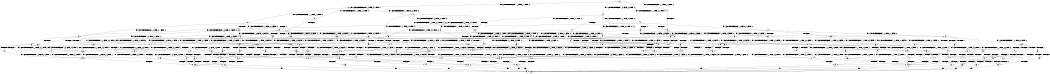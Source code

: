 digraph BCG {
size = "7, 10.5";
center = TRUE;
node [shape = circle];
0 [peripheries = 2];
0 -> 1 [label = "EX !0 !ATOMIC_EXCH_BRANCH (1, +1, TRUE, +0, 2, TRUE) !:0:"];
0 -> 2 [label = "EX !1 !ATOMIC_EXCH_BRANCH (1, +0, FALSE, +0, 3, TRUE) !:0:"];
0 -> 3 [label = "EX !2 !ATOMIC_EXCH_BRANCH (1, +0, TRUE, +0, 1, TRUE) !:0:"];
0 -> 4 [label = "EX !0 !ATOMIC_EXCH_BRANCH (1, +1, TRUE, +0, 2, TRUE) !:0:"];
1 -> 5 [label = "TERMINATE !0"];
2 -> 6 [label = "EX !0 !ATOMIC_EXCH_BRANCH (1, +1, TRUE, +0, 2, TRUE) !:0:"];
2 -> 7 [label = "TERMINATE !1"];
2 -> 8 [label = "EX !2 !ATOMIC_EXCH_BRANCH (1, +0, TRUE, +0, 1, TRUE) !:0:"];
2 -> 9 [label = "EX !0 !ATOMIC_EXCH_BRANCH (1, +1, TRUE, +0, 2, TRUE) !:0:"];
3 -> 10 [label = "EX !0 !ATOMIC_EXCH_BRANCH (1, +1, TRUE, +0, 2, TRUE) !:0:"];
3 -> 11 [label = "EX !1 !ATOMIC_EXCH_BRANCH (1, +0, FALSE, +0, 3, TRUE) !:0:"];
3 -> 12 [label = "EX !0 !ATOMIC_EXCH_BRANCH (1, +1, TRUE, +0, 2, TRUE) !:0:"];
3 -> 3 [label = "EX !2 !ATOMIC_EXCH_BRANCH (1, +0, TRUE, +0, 1, TRUE) !:0:"];
4 -> 5 [label = "TERMINATE !0"];
4 -> 13 [label = "TERMINATE !0"];
4 -> 14 [label = "EX !1 !ATOMIC_EXCH_BRANCH (1, +0, FALSE, +0, 3, FALSE) !:0:"];
4 -> 15 [label = "EX !2 !ATOMIC_EXCH_BRANCH (1, +0, TRUE, +0, 1, FALSE) !:0:"];
5 -> 16 [label = "EX !1 !ATOMIC_EXCH_BRANCH (1, +0, FALSE, +0, 3, FALSE) !:1:"];
6 -> 17 [label = "TERMINATE !0"];
7 -> 18 [label = "EX !0 !ATOMIC_EXCH_BRANCH (1, +1, TRUE, +0, 2, TRUE) !:0:"];
7 -> 19 [label = "EX !2 !ATOMIC_EXCH_BRANCH (1, +0, TRUE, +0, 1, TRUE) !:0:"];
7 -> 20 [label = "EX !0 !ATOMIC_EXCH_BRANCH (1, +1, TRUE, +0, 2, TRUE) !:0:"];
8 -> 21 [label = "EX !0 !ATOMIC_EXCH_BRANCH (1, +1, TRUE, +0, 2, TRUE) !:0:"];
8 -> 22 [label = "TERMINATE !1"];
8 -> 23 [label = "EX !0 !ATOMIC_EXCH_BRANCH (1, +1, TRUE, +0, 2, TRUE) !:0:"];
8 -> 8 [label = "EX !2 !ATOMIC_EXCH_BRANCH (1, +0, TRUE, +0, 1, TRUE) !:0:"];
9 -> 17 [label = "TERMINATE !0"];
9 -> 24 [label = "TERMINATE !1"];
9 -> 25 [label = "TERMINATE !0"];
9 -> 26 [label = "EX !2 !ATOMIC_EXCH_BRANCH (1, +0, TRUE, +0, 1, FALSE) !:0:"];
10 -> 27 [label = "TERMINATE !0"];
11 -> 21 [label = "EX !0 !ATOMIC_EXCH_BRANCH (1, +1, TRUE, +0, 2, TRUE) !:0:"];
11 -> 22 [label = "TERMINATE !1"];
11 -> 23 [label = "EX !0 !ATOMIC_EXCH_BRANCH (1, +1, TRUE, +0, 2, TRUE) !:0:"];
11 -> 8 [label = "EX !2 !ATOMIC_EXCH_BRANCH (1, +0, TRUE, +0, 1, TRUE) !:0:"];
12 -> 27 [label = "TERMINATE !0"];
12 -> 28 [label = "TERMINATE !0"];
12 -> 29 [label = "EX !1 !ATOMIC_EXCH_BRANCH (1, +0, FALSE, +0, 3, FALSE) !:0:"];
12 -> 15 [label = "EX !2 !ATOMIC_EXCH_BRANCH (1, +0, TRUE, +0, 1, FALSE) !:0:"];
13 -> 16 [label = "EX !1 !ATOMIC_EXCH_BRANCH (1, +0, FALSE, +0, 3, FALSE) !:1:"];
13 -> 30 [label = "EX !1 !ATOMIC_EXCH_BRANCH (1, +0, FALSE, +0, 3, FALSE) !:1:"];
13 -> 31 [label = "EX !2 !ATOMIC_EXCH_BRANCH (1, +0, TRUE, +0, 1, FALSE) !:1:"];
14 -> 32 [label = "TERMINATE !0"];
14 -> 33 [label = "TERMINATE !0"];
14 -> 34 [label = "EX !2 !ATOMIC_EXCH_BRANCH (1, +0, TRUE, +0, 1, FALSE) !:0:"];
14 -> 35 [label = "EX !1 !ATOMIC_EXCH_BRANCH (1, +1, TRUE, +0, 3, FALSE) !:0:"];
15 -> 36 [label = "TERMINATE !0"];
15 -> 37 [label = "TERMINATE !2"];
15 -> 38 [label = "TERMINATE !0"];
15 -> 39 [label = "EX !1 !ATOMIC_EXCH_BRANCH (1, +0, FALSE, +0, 3, TRUE) !:0:"];
16 -> 40 [label = "EX !1 !ATOMIC_EXCH_BRANCH (1, +1, TRUE, +0, 3, FALSE) !:1:"];
17 -> 41 [label = "TERMINATE !1"];
18 -> 42 [label = "TERMINATE !0"];
19 -> 43 [label = "EX !0 !ATOMIC_EXCH_BRANCH (1, +1, TRUE, +0, 2, TRUE) !:0:"];
19 -> 44 [label = "EX !0 !ATOMIC_EXCH_BRANCH (1, +1, TRUE, +0, 2, TRUE) !:0:"];
19 -> 19 [label = "EX !2 !ATOMIC_EXCH_BRANCH (1, +0, TRUE, +0, 1, TRUE) !:0:"];
20 -> 42 [label = "TERMINATE !0"];
20 -> 45 [label = "TERMINATE !0"];
20 -> 46 [label = "EX !2 !ATOMIC_EXCH_BRANCH (1, +0, TRUE, +0, 1, FALSE) !:0:"];
21 -> 47 [label = "TERMINATE !0"];
22 -> 43 [label = "EX !0 !ATOMIC_EXCH_BRANCH (1, +1, TRUE, +0, 2, TRUE) !:0:"];
22 -> 44 [label = "EX !0 !ATOMIC_EXCH_BRANCH (1, +1, TRUE, +0, 2, TRUE) !:0:"];
22 -> 19 [label = "EX !2 !ATOMIC_EXCH_BRANCH (1, +0, TRUE, +0, 1, TRUE) !:0:"];
23 -> 47 [label = "TERMINATE !0"];
23 -> 48 [label = "TERMINATE !1"];
23 -> 49 [label = "TERMINATE !0"];
23 -> 26 [label = "EX !2 !ATOMIC_EXCH_BRANCH (1, +0, TRUE, +0, 1, FALSE) !:0:"];
24 -> 42 [label = "TERMINATE !0"];
24 -> 45 [label = "TERMINATE !0"];
24 -> 46 [label = "EX !2 !ATOMIC_EXCH_BRANCH (1, +0, TRUE, +0, 1, FALSE) !:0:"];
25 -> 41 [label = "TERMINATE !1"];
25 -> 50 [label = "TERMINATE !1"];
25 -> 51 [label = "EX !2 !ATOMIC_EXCH_BRANCH (1, +0, TRUE, +0, 1, FALSE) !:1:"];
26 -> 52 [label = "TERMINATE !0"];
26 -> 53 [label = "TERMINATE !1"];
26 -> 54 [label = "TERMINATE !2"];
26 -> 55 [label = "TERMINATE !0"];
27 -> 56 [label = "EX !1 !ATOMIC_EXCH_BRANCH (1, +0, FALSE, +0, 3, FALSE) !:1:"];
28 -> 56 [label = "EX !1 !ATOMIC_EXCH_BRANCH (1, +0, FALSE, +0, 3, FALSE) !:1:"];
28 -> 57 [label = "EX !1 !ATOMIC_EXCH_BRANCH (1, +0, FALSE, +0, 3, FALSE) !:1:"];
28 -> 31 [label = "EX !2 !ATOMIC_EXCH_BRANCH (1, +0, TRUE, +0, 1, FALSE) !:1:"];
29 -> 58 [label = "TERMINATE !0"];
29 -> 59 [label = "TERMINATE !0"];
29 -> 34 [label = "EX !2 !ATOMIC_EXCH_BRANCH (1, +0, TRUE, +0, 1, FALSE) !:0:"];
29 -> 60 [label = "EX !1 !ATOMIC_EXCH_BRANCH (1, +1, TRUE, +0, 3, FALSE) !:0:"];
30 -> 40 [label = "EX !1 !ATOMIC_EXCH_BRANCH (1, +1, TRUE, +0, 3, FALSE) !:1:"];
30 -> 61 [label = "EX !2 !ATOMIC_EXCH_BRANCH (1, +0, TRUE, +0, 1, FALSE) !:1:"];
30 -> 62 [label = "EX !1 !ATOMIC_EXCH_BRANCH (1, +1, TRUE, +0, 3, FALSE) !:1:"];
31 -> 63 [label = "EX !1 !ATOMIC_EXCH_BRANCH (1, +0, FALSE, +0, 3, TRUE) !:1:"];
31 -> 64 [label = "TERMINATE !2"];
31 -> 65 [label = "EX !1 !ATOMIC_EXCH_BRANCH (1, +0, FALSE, +0, 3, TRUE) !:1:"];
32 -> 40 [label = "EX !1 !ATOMIC_EXCH_BRANCH (1, +1, TRUE, +0, 3, FALSE) !:1:"];
33 -> 40 [label = "EX !1 !ATOMIC_EXCH_BRANCH (1, +1, TRUE, +0, 3, FALSE) !:1:"];
33 -> 61 [label = "EX !2 !ATOMIC_EXCH_BRANCH (1, +0, TRUE, +0, 1, FALSE) !:1:"];
33 -> 62 [label = "EX !1 !ATOMIC_EXCH_BRANCH (1, +1, TRUE, +0, 3, FALSE) !:1:"];
34 -> 66 [label = "TERMINATE !0"];
34 -> 67 [label = "TERMINATE !2"];
34 -> 68 [label = "TERMINATE !0"];
34 -> 69 [label = "EX !1 !ATOMIC_EXCH_BRANCH (1, +1, TRUE, +0, 3, TRUE) !:0:"];
35 -> 17 [label = "TERMINATE !0"];
35 -> 24 [label = "TERMINATE !1"];
35 -> 25 [label = "TERMINATE !0"];
35 -> 26 [label = "EX !2 !ATOMIC_EXCH_BRANCH (1, +0, TRUE, +0, 1, FALSE) !:0:"];
36 -> 63 [label = "EX !1 !ATOMIC_EXCH_BRANCH (1, +0, FALSE, +0, 3, TRUE) !:1:"];
37 -> 70 [label = "TERMINATE !0"];
37 -> 71 [label = "TERMINATE !0"];
37 -> 72 [label = "EX !1 !ATOMIC_EXCH_BRANCH (1, +0, FALSE, +0, 3, TRUE) !:0:"];
38 -> 63 [label = "EX !1 !ATOMIC_EXCH_BRANCH (1, +0, FALSE, +0, 3, TRUE) !:1:"];
38 -> 64 [label = "TERMINATE !2"];
38 -> 65 [label = "EX !1 !ATOMIC_EXCH_BRANCH (1, +0, FALSE, +0, 3, TRUE) !:1:"];
39 -> 52 [label = "TERMINATE !0"];
39 -> 53 [label = "TERMINATE !1"];
39 -> 54 [label = "TERMINATE !2"];
39 -> 55 [label = "TERMINATE !0"];
40 -> 41 [label = "TERMINATE !1"];
41 -> 73 [label = "EX !2 !ATOMIC_EXCH_BRANCH (1, +0, TRUE, +0, 1, FALSE) !:2:"];
42 -> 73 [label = "EX !2 !ATOMIC_EXCH_BRANCH (1, +0, TRUE, +0, 1, FALSE) !:2:"];
43 -> 74 [label = "TERMINATE !0"];
44 -> 74 [label = "TERMINATE !0"];
44 -> 75 [label = "TERMINATE !0"];
44 -> 46 [label = "EX !2 !ATOMIC_EXCH_BRANCH (1, +0, TRUE, +0, 1, FALSE) !:0:"];
45 -> 73 [label = "EX !2 !ATOMIC_EXCH_BRANCH (1, +0, TRUE, +0, 1, FALSE) !:2:"];
45 -> 76 [label = "EX !2 !ATOMIC_EXCH_BRANCH (1, +0, TRUE, +0, 1, FALSE) !:2:"];
46 -> 77 [label = "TERMINATE !0"];
46 -> 78 [label = "TERMINATE !2"];
46 -> 79 [label = "TERMINATE !0"];
47 -> 80 [label = "TERMINATE !1"];
48 -> 74 [label = "TERMINATE !0"];
48 -> 75 [label = "TERMINATE !0"];
48 -> 46 [label = "EX !2 !ATOMIC_EXCH_BRANCH (1, +0, TRUE, +0, 1, FALSE) !:0:"];
49 -> 80 [label = "TERMINATE !1"];
49 -> 81 [label = "TERMINATE !1"];
49 -> 51 [label = "EX !2 !ATOMIC_EXCH_BRANCH (1, +0, TRUE, +0, 1, FALSE) !:1:"];
50 -> 73 [label = "EX !2 !ATOMIC_EXCH_BRANCH (1, +0, TRUE, +0, 1, FALSE) !:2:"];
50 -> 76 [label = "EX !2 !ATOMIC_EXCH_BRANCH (1, +0, TRUE, +0, 1, FALSE) !:2:"];
51 -> 82 [label = "TERMINATE !2"];
51 -> 83 [label = "TERMINATE !1"];
51 -> 84 [label = "TERMINATE !2"];
52 -> 82 [label = "TERMINATE !2"];
53 -> 77 [label = "TERMINATE !0"];
53 -> 78 [label = "TERMINATE !2"];
53 -> 79 [label = "TERMINATE !0"];
54 -> 85 [label = "TERMINATE !0"];
54 -> 78 [label = "TERMINATE !1"];
54 -> 86 [label = "TERMINATE !0"];
55 -> 82 [label = "TERMINATE !2"];
55 -> 83 [label = "TERMINATE !1"];
55 -> 84 [label = "TERMINATE !2"];
56 -> 87 [label = "EX !1 !ATOMIC_EXCH_BRANCH (1, +1, TRUE, +0, 3, FALSE) !:1:"];
57 -> 87 [label = "EX !1 !ATOMIC_EXCH_BRANCH (1, +1, TRUE, +0, 3, FALSE) !:1:"];
57 -> 61 [label = "EX !2 !ATOMIC_EXCH_BRANCH (1, +0, TRUE, +0, 1, FALSE) !:1:"];
57 -> 88 [label = "EX !1 !ATOMIC_EXCH_BRANCH (1, +1, TRUE, +0, 3, FALSE) !:1:"];
58 -> 87 [label = "EX !1 !ATOMIC_EXCH_BRANCH (1, +1, TRUE, +0, 3, FALSE) !:1:"];
59 -> 87 [label = "EX !1 !ATOMIC_EXCH_BRANCH (1, +1, TRUE, +0, 3, FALSE) !:1:"];
59 -> 61 [label = "EX !2 !ATOMIC_EXCH_BRANCH (1, +0, TRUE, +0, 1, FALSE) !:1:"];
59 -> 88 [label = "EX !1 !ATOMIC_EXCH_BRANCH (1, +1, TRUE, +0, 3, FALSE) !:1:"];
60 -> 47 [label = "TERMINATE !0"];
60 -> 48 [label = "TERMINATE !1"];
60 -> 49 [label = "TERMINATE !0"];
60 -> 26 [label = "EX !2 !ATOMIC_EXCH_BRANCH (1, +0, TRUE, +0, 1, FALSE) !:0:"];
61 -> 89 [label = "EX !1 !ATOMIC_EXCH_BRANCH (1, +1, TRUE, +0, 3, TRUE) !:1:"];
61 -> 90 [label = "TERMINATE !2"];
61 -> 91 [label = "EX !1 !ATOMIC_EXCH_BRANCH (1, +1, TRUE, +0, 3, TRUE) !:1:"];
62 -> 41 [label = "TERMINATE !1"];
62 -> 50 [label = "TERMINATE !1"];
62 -> 51 [label = "EX !2 !ATOMIC_EXCH_BRANCH (1, +0, TRUE, +0, 1, FALSE) !:1:"];
63 -> 82 [label = "TERMINATE !2"];
64 -> 92 [label = "EX !1 !ATOMIC_EXCH_BRANCH (1, +0, FALSE, +0, 3, TRUE) !:1:"];
64 -> 93 [label = "EX !1 !ATOMIC_EXCH_BRANCH (1, +0, FALSE, +0, 3, TRUE) !:1:"];
65 -> 82 [label = "TERMINATE !2"];
65 -> 83 [label = "TERMINATE !1"];
65 -> 84 [label = "TERMINATE !2"];
66 -> 89 [label = "EX !1 !ATOMIC_EXCH_BRANCH (1, +1, TRUE, +0, 3, TRUE) !:1:"];
67 -> 94 [label = "TERMINATE !0"];
67 -> 95 [label = "TERMINATE !0"];
67 -> 96 [label = "EX !1 !ATOMIC_EXCH_BRANCH (1, +1, TRUE, +0, 3, TRUE) !:0:"];
68 -> 89 [label = "EX !1 !ATOMIC_EXCH_BRANCH (1, +1, TRUE, +0, 3, TRUE) !:1:"];
68 -> 90 [label = "TERMINATE !2"];
68 -> 91 [label = "EX !1 !ATOMIC_EXCH_BRANCH (1, +1, TRUE, +0, 3, TRUE) !:1:"];
69 -> 97 [label = "TERMINATE !0"];
69 -> 98 [label = "TERMINATE !1"];
69 -> 99 [label = "TERMINATE !2"];
69 -> 100 [label = "TERMINATE !0"];
70 -> 92 [label = "EX !1 !ATOMIC_EXCH_BRANCH (1, +0, FALSE, +0, 3, TRUE) !:1:"];
71 -> 92 [label = "EX !1 !ATOMIC_EXCH_BRANCH (1, +0, FALSE, +0, 3, TRUE) !:1:"];
71 -> 93 [label = "EX !1 !ATOMIC_EXCH_BRANCH (1, +0, FALSE, +0, 3, TRUE) !:1:"];
72 -> 85 [label = "TERMINATE !0"];
72 -> 78 [label = "TERMINATE !1"];
72 -> 86 [label = "TERMINATE !0"];
73 -> 101 [label = "TERMINATE !2"];
74 -> 73 [label = "EX !2 !ATOMIC_EXCH_BRANCH (1, +0, TRUE, +0, 1, FALSE) !:2:"];
75 -> 73 [label = "EX !2 !ATOMIC_EXCH_BRANCH (1, +0, TRUE, +0, 1, FALSE) !:2:"];
75 -> 76 [label = "EX !2 !ATOMIC_EXCH_BRANCH (1, +0, TRUE, +0, 1, FALSE) !:2:"];
76 -> 101 [label = "TERMINATE !2"];
76 -> 102 [label = "TERMINATE !2"];
77 -> 101 [label = "TERMINATE !2"];
78 -> 103 [label = "TERMINATE !0"];
78 -> 104 [label = "TERMINATE !0"];
79 -> 101 [label = "TERMINATE !2"];
79 -> 102 [label = "TERMINATE !2"];
80 -> 73 [label = "EX !2 !ATOMIC_EXCH_BRANCH (1, +0, TRUE, +0, 1, FALSE) !:2:"];
81 -> 73 [label = "EX !2 !ATOMIC_EXCH_BRANCH (1, +0, TRUE, +0, 1, FALSE) !:2:"];
81 -> 76 [label = "EX !2 !ATOMIC_EXCH_BRANCH (1, +0, TRUE, +0, 1, FALSE) !:2:"];
82 -> 105 [label = "TERMINATE !1"];
83 -> 101 [label = "TERMINATE !2"];
83 -> 102 [label = "TERMINATE !2"];
84 -> 105 [label = "TERMINATE !1"];
84 -> 106 [label = "TERMINATE !1"];
85 -> 105 [label = "TERMINATE !1"];
86 -> 105 [label = "TERMINATE !1"];
86 -> 106 [label = "TERMINATE !1"];
87 -> 80 [label = "TERMINATE !1"];
88 -> 80 [label = "TERMINATE !1"];
88 -> 81 [label = "TERMINATE !1"];
88 -> 51 [label = "EX !2 !ATOMIC_EXCH_BRANCH (1, +0, TRUE, +0, 1, FALSE) !:1:"];
89 -> 107 [label = "TERMINATE !2"];
90 -> 108 [label = "EX !1 !ATOMIC_EXCH_BRANCH (1, +1, TRUE, +0, 3, TRUE) !:1:"];
90 -> 109 [label = "EX !1 !ATOMIC_EXCH_BRANCH (1, +1, TRUE, +0, 3, TRUE) !:1:"];
91 -> 107 [label = "TERMINATE !2"];
91 -> 110 [label = "TERMINATE !1"];
91 -> 111 [label = "TERMINATE !2"];
92 -> 105 [label = "TERMINATE !1"];
93 -> 105 [label = "TERMINATE !1"];
93 -> 106 [label = "TERMINATE !1"];
94 -> 108 [label = "EX !1 !ATOMIC_EXCH_BRANCH (1, +1, TRUE, +0, 3, TRUE) !:1:"];
95 -> 108 [label = "EX !1 !ATOMIC_EXCH_BRANCH (1, +1, TRUE, +0, 3, TRUE) !:1:"];
95 -> 109 [label = "EX !1 !ATOMIC_EXCH_BRANCH (1, +1, TRUE, +0, 3, TRUE) !:1:"];
96 -> 112 [label = "TERMINATE !0"];
96 -> 113 [label = "TERMINATE !1"];
96 -> 114 [label = "TERMINATE !0"];
97 -> 107 [label = "TERMINATE !2"];
98 -> 115 [label = "TERMINATE !0"];
98 -> 113 [label = "TERMINATE !2"];
98 -> 116 [label = "TERMINATE !0"];
99 -> 112 [label = "TERMINATE !0"];
99 -> 113 [label = "TERMINATE !1"];
99 -> 114 [label = "TERMINATE !0"];
100 -> 107 [label = "TERMINATE !2"];
100 -> 110 [label = "TERMINATE !1"];
100 -> 111 [label = "TERMINATE !2"];
101 -> 117 [label = "exit"];
102 -> 117 [label = "exit"];
103 -> 117 [label = "exit"];
104 -> 117 [label = "exit"];
105 -> 117 [label = "exit"];
106 -> 117 [label = "exit"];
107 -> 118 [label = "TERMINATE !1"];
108 -> 118 [label = "TERMINATE !1"];
109 -> 118 [label = "TERMINATE !1"];
109 -> 119 [label = "TERMINATE !1"];
110 -> 120 [label = "TERMINATE !2"];
110 -> 121 [label = "TERMINATE !2"];
111 -> 118 [label = "TERMINATE !1"];
111 -> 119 [label = "TERMINATE !1"];
112 -> 118 [label = "TERMINATE !1"];
113 -> 122 [label = "TERMINATE !0"];
113 -> 123 [label = "TERMINATE !0"];
114 -> 118 [label = "TERMINATE !1"];
114 -> 119 [label = "TERMINATE !1"];
115 -> 120 [label = "TERMINATE !2"];
116 -> 120 [label = "TERMINATE !2"];
116 -> 121 [label = "TERMINATE !2"];
118 -> 117 [label = "exit"];
119 -> 117 [label = "exit"];
120 -> 117 [label = "exit"];
121 -> 117 [label = "exit"];
122 -> 117 [label = "exit"];
123 -> 117 [label = "exit"];
}
